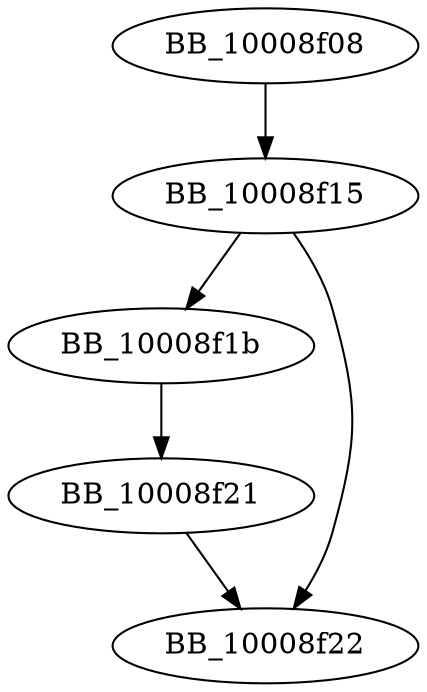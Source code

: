 DiGraph sub_10008F08{
BB_10008f08->BB_10008f15
BB_10008f15->BB_10008f1b
BB_10008f15->BB_10008f22
BB_10008f1b->BB_10008f21
BB_10008f21->BB_10008f22
}
